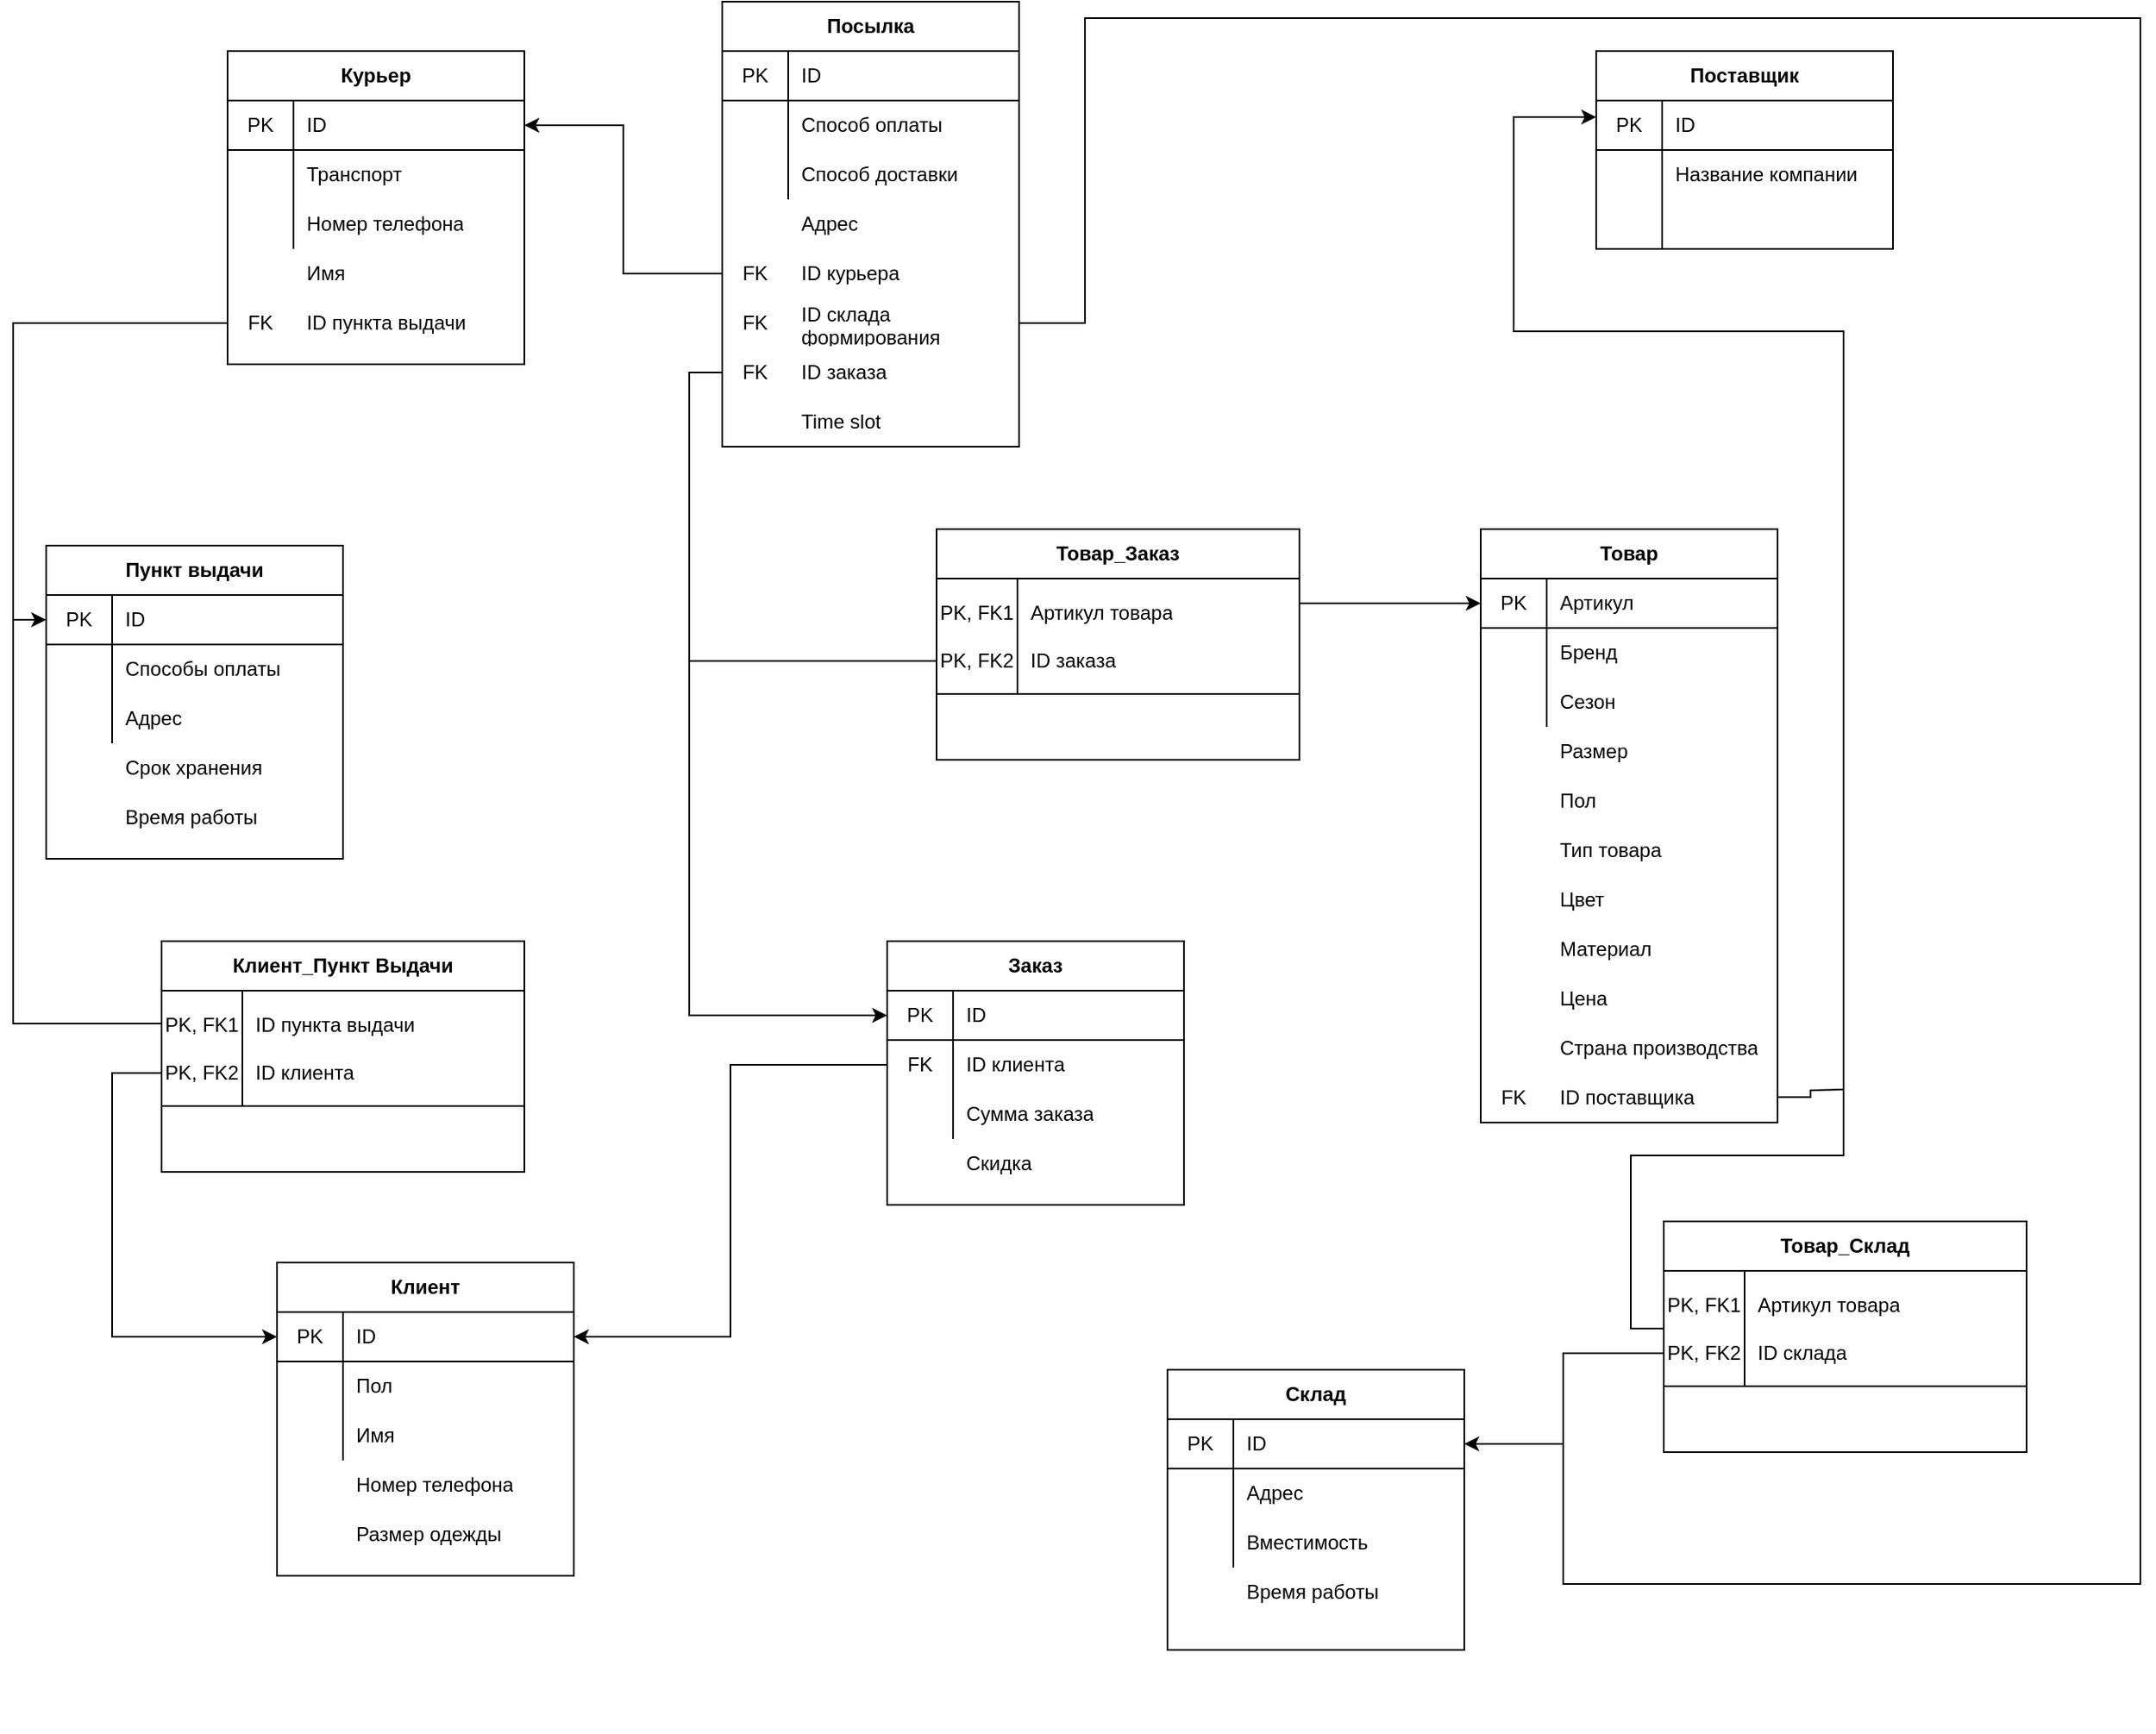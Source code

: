 <mxfile version="13.8.8" type="github">
  <diagram id="lGKr7dU0mGZIIrM9pEWA" name="Page-1">
    <mxGraphModel dx="782" dy="420" grid="1" gridSize="10" guides="1" tooltips="1" connect="1" arrows="1" fold="1" page="1" pageScale="1" pageWidth="827" pageHeight="1169" math="0" shadow="0">
      <root>
        <mxCell id="0" />
        <mxCell id="1" parent="0" />
        <mxCell id="93q_RqFj7DSMZE6-uNA1-21" value="" style="group" parent="1" vertex="1" connectable="0">
          <mxGeometry x="150" y="70" width="180" height="220" as="geometry" />
        </mxCell>
        <mxCell id="93q_RqFj7DSMZE6-uNA1-2" value="Курьер" style="shape=table;html=1;whiteSpace=wrap;startSize=30;container=1;collapsible=0;childLayout=tableLayout;fixedRows=1;rowLines=0;fontStyle=1;align=center;" parent="93q_RqFj7DSMZE6-uNA1-21" vertex="1">
          <mxGeometry width="180" height="190" as="geometry" />
        </mxCell>
        <mxCell id="93q_RqFj7DSMZE6-uNA1-3" value="" style="shape=partialRectangle;html=1;whiteSpace=wrap;collapsible=0;dropTarget=0;pointerEvents=0;fillColor=none;top=0;left=0;bottom=1;right=0;points=[[0,0.5],[1,0.5]];portConstraint=eastwest;" parent="93q_RqFj7DSMZE6-uNA1-2" vertex="1">
          <mxGeometry y="30" width="180" height="30" as="geometry" />
        </mxCell>
        <mxCell id="93q_RqFj7DSMZE6-uNA1-4" value="PK" style="shape=partialRectangle;html=1;whiteSpace=wrap;connectable=0;fillColor=none;top=0;left=0;bottom=0;right=0;overflow=hidden;" parent="93q_RqFj7DSMZE6-uNA1-3" vertex="1">
          <mxGeometry width="40" height="30" as="geometry" />
        </mxCell>
        <mxCell id="93q_RqFj7DSMZE6-uNA1-5" value="ID" style="shape=partialRectangle;html=1;whiteSpace=wrap;connectable=0;fillColor=none;top=0;left=0;bottom=0;right=0;align=left;spacingLeft=6;overflow=hidden;" parent="93q_RqFj7DSMZE6-uNA1-3" vertex="1">
          <mxGeometry x="40" width="140" height="30" as="geometry" />
        </mxCell>
        <mxCell id="93q_RqFj7DSMZE6-uNA1-6" value="" style="shape=partialRectangle;html=1;whiteSpace=wrap;collapsible=0;dropTarget=0;pointerEvents=0;fillColor=none;top=0;left=0;bottom=0;right=0;points=[[0,0.5],[1,0.5]];portConstraint=eastwest;" parent="93q_RqFj7DSMZE6-uNA1-2" vertex="1">
          <mxGeometry y="60" width="180" height="30" as="geometry" />
        </mxCell>
        <mxCell id="93q_RqFj7DSMZE6-uNA1-7" value="" style="shape=partialRectangle;html=1;whiteSpace=wrap;connectable=0;fillColor=none;top=0;left=0;bottom=0;right=0;overflow=hidden;" parent="93q_RqFj7DSMZE6-uNA1-6" vertex="1">
          <mxGeometry width="40" height="30" as="geometry" />
        </mxCell>
        <mxCell id="93q_RqFj7DSMZE6-uNA1-8" value="Транспорт" style="shape=partialRectangle;html=1;whiteSpace=wrap;connectable=0;fillColor=none;top=0;left=0;bottom=0;right=0;align=left;spacingLeft=6;overflow=hidden;" parent="93q_RqFj7DSMZE6-uNA1-6" vertex="1">
          <mxGeometry x="40" width="140" height="30" as="geometry" />
        </mxCell>
        <mxCell id="93q_RqFj7DSMZE6-uNA1-9" value="" style="shape=partialRectangle;html=1;whiteSpace=wrap;collapsible=0;dropTarget=0;pointerEvents=0;fillColor=none;top=0;left=0;bottom=0;right=0;points=[[0,0.5],[1,0.5]];portConstraint=eastwest;" parent="93q_RqFj7DSMZE6-uNA1-2" vertex="1">
          <mxGeometry y="90" width="180" height="30" as="geometry" />
        </mxCell>
        <mxCell id="93q_RqFj7DSMZE6-uNA1-10" value="" style="shape=partialRectangle;html=1;whiteSpace=wrap;connectable=0;fillColor=none;top=0;left=0;bottom=0;right=0;overflow=hidden;" parent="93q_RqFj7DSMZE6-uNA1-9" vertex="1">
          <mxGeometry width="40" height="30" as="geometry" />
        </mxCell>
        <mxCell id="93q_RqFj7DSMZE6-uNA1-11" value="Номер телефона" style="shape=partialRectangle;html=1;whiteSpace=wrap;connectable=0;fillColor=none;top=0;left=0;bottom=0;right=0;align=left;spacingLeft=6;overflow=hidden;" parent="93q_RqFj7DSMZE6-uNA1-9" vertex="1">
          <mxGeometry x="40" width="140" height="30" as="geometry" />
        </mxCell>
        <mxCell id="93q_RqFj7DSMZE6-uNA1-12" value="" style="shape=partialRectangle;html=1;whiteSpace=wrap;collapsible=0;dropTarget=0;pointerEvents=0;fillColor=none;top=0;left=0;bottom=0;right=0;points=[[0,0.5],[1,0.5]];portConstraint=eastwest;" parent="93q_RqFj7DSMZE6-uNA1-21" vertex="1">
          <mxGeometry y="120" width="180" height="30" as="geometry" />
        </mxCell>
        <mxCell id="93q_RqFj7DSMZE6-uNA1-13" value="" style="shape=partialRectangle;html=1;whiteSpace=wrap;connectable=0;fillColor=none;top=0;left=0;bottom=0;right=0;overflow=hidden;" parent="93q_RqFj7DSMZE6-uNA1-12" vertex="1">
          <mxGeometry x="-10" width="50" height="30" as="geometry" />
        </mxCell>
        <mxCell id="93q_RqFj7DSMZE6-uNA1-14" value="Имя" style="shape=partialRectangle;html=1;whiteSpace=wrap;connectable=0;fillColor=none;top=0;left=0;bottom=0;right=0;align=left;spacingLeft=6;overflow=hidden;" parent="93q_RqFj7DSMZE6-uNA1-12" vertex="1">
          <mxGeometry x="40" width="140" height="30" as="geometry" />
        </mxCell>
        <mxCell id="93q_RqFj7DSMZE6-uNA1-18" value="" style="shape=partialRectangle;html=1;whiteSpace=wrap;collapsible=0;dropTarget=0;pointerEvents=0;fillColor=none;top=0;left=0;bottom=0;right=0;points=[[0,0.5],[1,0.5]];portConstraint=eastwest;" parent="93q_RqFj7DSMZE6-uNA1-21" vertex="1">
          <mxGeometry y="150" width="180" height="30" as="geometry" />
        </mxCell>
        <mxCell id="93q_RqFj7DSMZE6-uNA1-19" value="FK" style="shape=partialRectangle;html=1;whiteSpace=wrap;connectable=0;fillColor=none;top=0;left=0;bottom=0;right=0;overflow=hidden;" parent="93q_RqFj7DSMZE6-uNA1-18" vertex="1">
          <mxGeometry width="40" height="30" as="geometry" />
        </mxCell>
        <mxCell id="93q_RqFj7DSMZE6-uNA1-20" value="ID пункта выдачи" style="shape=partialRectangle;html=1;whiteSpace=wrap;connectable=0;fillColor=none;top=0;left=0;bottom=0;right=0;align=left;spacingLeft=6;overflow=hidden;" parent="93q_RqFj7DSMZE6-uNA1-18" vertex="1">
          <mxGeometry x="40" width="140" height="30" as="geometry" />
        </mxCell>
        <mxCell id="93q_RqFj7DSMZE6-uNA1-44" value="" style="group" parent="1" vertex="1" connectable="0">
          <mxGeometry x="450" y="40" width="180" height="270" as="geometry" />
        </mxCell>
        <mxCell id="93q_RqFj7DSMZE6-uNA1-22" value="Посылка" style="shape=table;html=1;whiteSpace=wrap;startSize=30;container=1;collapsible=0;childLayout=tableLayout;fixedRows=1;rowLines=0;fontStyle=1;align=center;" parent="93q_RqFj7DSMZE6-uNA1-44" vertex="1">
          <mxGeometry width="180" height="270" as="geometry" />
        </mxCell>
        <mxCell id="93q_RqFj7DSMZE6-uNA1-23" value="" style="shape=partialRectangle;html=1;whiteSpace=wrap;collapsible=0;dropTarget=0;pointerEvents=0;fillColor=none;top=0;left=0;bottom=1;right=0;points=[[0,0.5],[1,0.5]];portConstraint=eastwest;" parent="93q_RqFj7DSMZE6-uNA1-22" vertex="1">
          <mxGeometry y="30" width="180" height="30" as="geometry" />
        </mxCell>
        <mxCell id="93q_RqFj7DSMZE6-uNA1-24" value="PK" style="shape=partialRectangle;html=1;whiteSpace=wrap;connectable=0;fillColor=none;top=0;left=0;bottom=0;right=0;overflow=hidden;" parent="93q_RqFj7DSMZE6-uNA1-23" vertex="1">
          <mxGeometry width="40" height="30" as="geometry" />
        </mxCell>
        <mxCell id="93q_RqFj7DSMZE6-uNA1-25" value="ID" style="shape=partialRectangle;html=1;whiteSpace=wrap;connectable=0;fillColor=none;top=0;left=0;bottom=0;right=0;align=left;spacingLeft=6;overflow=hidden;" parent="93q_RqFj7DSMZE6-uNA1-23" vertex="1">
          <mxGeometry x="40" width="140" height="30" as="geometry" />
        </mxCell>
        <mxCell id="93q_RqFj7DSMZE6-uNA1-26" value="" style="shape=partialRectangle;html=1;whiteSpace=wrap;collapsible=0;dropTarget=0;pointerEvents=0;fillColor=none;top=0;left=0;bottom=0;right=0;points=[[0,0.5],[1,0.5]];portConstraint=eastwest;" parent="93q_RqFj7DSMZE6-uNA1-22" vertex="1">
          <mxGeometry y="60" width="180" height="30" as="geometry" />
        </mxCell>
        <mxCell id="93q_RqFj7DSMZE6-uNA1-27" value="" style="shape=partialRectangle;html=1;whiteSpace=wrap;connectable=0;fillColor=none;top=0;left=0;bottom=0;right=0;overflow=hidden;" parent="93q_RqFj7DSMZE6-uNA1-26" vertex="1">
          <mxGeometry width="40" height="30" as="geometry" />
        </mxCell>
        <mxCell id="93q_RqFj7DSMZE6-uNA1-28" value="Способ оплаты" style="shape=partialRectangle;html=1;whiteSpace=wrap;connectable=0;fillColor=none;top=0;left=0;bottom=0;right=0;align=left;spacingLeft=6;overflow=hidden;" parent="93q_RqFj7DSMZE6-uNA1-26" vertex="1">
          <mxGeometry x="40" width="140" height="30" as="geometry" />
        </mxCell>
        <mxCell id="93q_RqFj7DSMZE6-uNA1-29" value="" style="shape=partialRectangle;html=1;whiteSpace=wrap;collapsible=0;dropTarget=0;pointerEvents=0;fillColor=none;top=0;left=0;bottom=0;right=0;points=[[0,0.5],[1,0.5]];portConstraint=eastwest;" parent="93q_RqFj7DSMZE6-uNA1-22" vertex="1">
          <mxGeometry y="90" width="180" height="30" as="geometry" />
        </mxCell>
        <mxCell id="93q_RqFj7DSMZE6-uNA1-30" value="" style="shape=partialRectangle;html=1;whiteSpace=wrap;connectable=0;fillColor=none;top=0;left=0;bottom=0;right=0;overflow=hidden;" parent="93q_RqFj7DSMZE6-uNA1-29" vertex="1">
          <mxGeometry width="40" height="30" as="geometry" />
        </mxCell>
        <mxCell id="93q_RqFj7DSMZE6-uNA1-31" value="Способ доставки" style="shape=partialRectangle;html=1;whiteSpace=wrap;connectable=0;fillColor=none;top=0;left=0;bottom=0;right=0;align=left;spacingLeft=6;overflow=hidden;" parent="93q_RqFj7DSMZE6-uNA1-29" vertex="1">
          <mxGeometry x="40" width="140" height="30" as="geometry" />
        </mxCell>
        <mxCell id="93q_RqFj7DSMZE6-uNA1-32" value="" style="shape=partialRectangle;html=1;whiteSpace=wrap;collapsible=0;dropTarget=0;pointerEvents=0;fillColor=none;top=0;left=0;bottom=0;right=0;points=[[0,0.5],[1,0.5]];portConstraint=eastwest;" parent="93q_RqFj7DSMZE6-uNA1-44" vertex="1">
          <mxGeometry y="180" width="180" height="30" as="geometry" />
        </mxCell>
        <mxCell id="93q_RqFj7DSMZE6-uNA1-33" value="FK" style="shape=partialRectangle;html=1;whiteSpace=wrap;connectable=0;fillColor=none;top=0;left=0;bottom=0;right=0;overflow=hidden;" parent="93q_RqFj7DSMZE6-uNA1-32" vertex="1">
          <mxGeometry width="40" height="30" as="geometry" />
        </mxCell>
        <mxCell id="93q_RqFj7DSMZE6-uNA1-34" value="ID склада формирования" style="shape=partialRectangle;html=1;whiteSpace=wrap;connectable=0;fillColor=none;top=0;left=0;bottom=0;right=0;align=left;spacingLeft=6;overflow=hidden;" parent="93q_RqFj7DSMZE6-uNA1-32" vertex="1">
          <mxGeometry x="40" width="140" height="30" as="geometry" />
        </mxCell>
        <mxCell id="93q_RqFj7DSMZE6-uNA1-35" value="" style="shape=partialRectangle;html=1;whiteSpace=wrap;collapsible=0;dropTarget=0;pointerEvents=0;fillColor=none;top=0;left=0;bottom=0;right=0;points=[[0,0.5],[1,0.5]];portConstraint=eastwest;" parent="93q_RqFj7DSMZE6-uNA1-44" vertex="1">
          <mxGeometry y="150" width="180" height="30" as="geometry" />
        </mxCell>
        <mxCell id="93q_RqFj7DSMZE6-uNA1-36" value="FK" style="shape=partialRectangle;html=1;whiteSpace=wrap;connectable=0;fillColor=none;top=0;left=0;bottom=0;right=0;overflow=hidden;" parent="93q_RqFj7DSMZE6-uNA1-35" vertex="1">
          <mxGeometry width="40" height="30" as="geometry" />
        </mxCell>
        <mxCell id="93q_RqFj7DSMZE6-uNA1-37" value="ID курьера" style="shape=partialRectangle;html=1;whiteSpace=wrap;connectable=0;fillColor=none;top=0;left=0;bottom=0;right=0;align=left;spacingLeft=6;overflow=hidden;" parent="93q_RqFj7DSMZE6-uNA1-35" vertex="1">
          <mxGeometry x="40" width="140" height="30" as="geometry" />
        </mxCell>
        <mxCell id="93q_RqFj7DSMZE6-uNA1-38" value="" style="shape=partialRectangle;html=1;whiteSpace=wrap;collapsible=0;dropTarget=0;pointerEvents=0;fillColor=none;top=0;left=0;bottom=0;right=0;points=[[0,0.5],[1,0.5]];portConstraint=eastwest;" parent="93q_RqFj7DSMZE6-uNA1-44" vertex="1">
          <mxGeometry y="120" width="180" height="30" as="geometry" />
        </mxCell>
        <mxCell id="93q_RqFj7DSMZE6-uNA1-39" value="" style="shape=partialRectangle;html=1;whiteSpace=wrap;connectable=0;fillColor=none;top=0;left=0;bottom=0;right=0;overflow=hidden;" parent="93q_RqFj7DSMZE6-uNA1-38" vertex="1">
          <mxGeometry width="40" height="30" as="geometry" />
        </mxCell>
        <mxCell id="93q_RqFj7DSMZE6-uNA1-40" value="Адрес" style="shape=partialRectangle;html=1;whiteSpace=wrap;connectable=0;fillColor=none;top=0;left=0;bottom=0;right=0;align=left;spacingLeft=6;overflow=hidden;" parent="93q_RqFj7DSMZE6-uNA1-38" vertex="1">
          <mxGeometry x="40" width="140" height="30" as="geometry" />
        </mxCell>
        <mxCell id="93q_RqFj7DSMZE6-uNA1-41" value="" style="shape=partialRectangle;html=1;whiteSpace=wrap;collapsible=0;dropTarget=0;pointerEvents=0;fillColor=none;top=0;left=0;bottom=0;right=0;points=[[0,0.5],[1,0.5]];portConstraint=eastwest;" parent="93q_RqFj7DSMZE6-uNA1-44" vertex="1">
          <mxGeometry y="210" width="180" height="30" as="geometry" />
        </mxCell>
        <mxCell id="93q_RqFj7DSMZE6-uNA1-42" value="FK" style="shape=partialRectangle;html=1;whiteSpace=wrap;connectable=0;fillColor=none;top=0;left=0;bottom=0;right=0;overflow=hidden;" parent="93q_RqFj7DSMZE6-uNA1-41" vertex="1">
          <mxGeometry width="40" height="30" as="geometry" />
        </mxCell>
        <mxCell id="93q_RqFj7DSMZE6-uNA1-43" value="ID заказа" style="shape=partialRectangle;html=1;whiteSpace=wrap;connectable=0;fillColor=none;top=0;left=0;bottom=0;right=0;align=left;spacingLeft=6;overflow=hidden;" parent="93q_RqFj7DSMZE6-uNA1-41" vertex="1">
          <mxGeometry x="40" width="140" height="30" as="geometry" />
        </mxCell>
        <mxCell id="93q_RqFj7DSMZE6-uNA1-283" value="" style="shape=partialRectangle;html=1;whiteSpace=wrap;collapsible=0;dropTarget=0;pointerEvents=0;fillColor=none;top=0;left=0;bottom=0;right=0;points=[[0,0.5],[1,0.5]];portConstraint=eastwest;" parent="93q_RqFj7DSMZE6-uNA1-44" vertex="1">
          <mxGeometry y="240" width="180" height="30" as="geometry" />
        </mxCell>
        <mxCell id="93q_RqFj7DSMZE6-uNA1-285" value="Time slot" style="shape=partialRectangle;html=1;whiteSpace=wrap;connectable=0;fillColor=none;top=0;left=0;bottom=0;right=0;align=left;spacingLeft=6;overflow=hidden;" parent="93q_RqFj7DSMZE6-uNA1-283" vertex="1">
          <mxGeometry x="40" width="140" height="30" as="geometry" />
        </mxCell>
        <mxCell id="93q_RqFj7DSMZE6-uNA1-113" value="" style="group" parent="1" vertex="1" connectable="0">
          <mxGeometry x="910" y="360" width="180" height="360" as="geometry" />
        </mxCell>
        <mxCell id="93q_RqFj7DSMZE6-uNA1-45" value="" style="group" parent="93q_RqFj7DSMZE6-uNA1-113" vertex="1" connectable="0">
          <mxGeometry width="180" height="360" as="geometry" />
        </mxCell>
        <mxCell id="93q_RqFj7DSMZE6-uNA1-46" value="Товар" style="shape=table;html=1;whiteSpace=wrap;startSize=30;container=1;collapsible=0;childLayout=tableLayout;fixedRows=1;rowLines=0;fontStyle=1;align=center;" parent="93q_RqFj7DSMZE6-uNA1-45" vertex="1">
          <mxGeometry width="180" height="360" as="geometry" />
        </mxCell>
        <mxCell id="93q_RqFj7DSMZE6-uNA1-47" value="" style="shape=partialRectangle;html=1;whiteSpace=wrap;collapsible=0;dropTarget=0;pointerEvents=0;fillColor=none;top=0;left=0;bottom=1;right=0;points=[[0,0.5],[1,0.5]];portConstraint=eastwest;" parent="93q_RqFj7DSMZE6-uNA1-46" vertex="1">
          <mxGeometry y="30" width="180" height="30" as="geometry" />
        </mxCell>
        <mxCell id="93q_RqFj7DSMZE6-uNA1-48" value="PK" style="shape=partialRectangle;html=1;whiteSpace=wrap;connectable=0;fillColor=none;top=0;left=0;bottom=0;right=0;overflow=hidden;" parent="93q_RqFj7DSMZE6-uNA1-47" vertex="1">
          <mxGeometry width="40" height="30" as="geometry" />
        </mxCell>
        <mxCell id="93q_RqFj7DSMZE6-uNA1-49" value="Артикул" style="shape=partialRectangle;html=1;whiteSpace=wrap;connectable=0;fillColor=none;top=0;left=0;bottom=0;right=0;align=left;spacingLeft=6;overflow=hidden;" parent="93q_RqFj7DSMZE6-uNA1-47" vertex="1">
          <mxGeometry x="40" width="140" height="30" as="geometry" />
        </mxCell>
        <mxCell id="93q_RqFj7DSMZE6-uNA1-50" value="" style="shape=partialRectangle;html=1;whiteSpace=wrap;collapsible=0;dropTarget=0;pointerEvents=0;fillColor=none;top=0;left=0;bottom=0;right=0;points=[[0,0.5],[1,0.5]];portConstraint=eastwest;" parent="93q_RqFj7DSMZE6-uNA1-46" vertex="1">
          <mxGeometry y="60" width="180" height="30" as="geometry" />
        </mxCell>
        <mxCell id="93q_RqFj7DSMZE6-uNA1-51" value="" style="shape=partialRectangle;html=1;whiteSpace=wrap;connectable=0;fillColor=none;top=0;left=0;bottom=0;right=0;overflow=hidden;" parent="93q_RqFj7DSMZE6-uNA1-50" vertex="1">
          <mxGeometry width="40" height="30" as="geometry" />
        </mxCell>
        <mxCell id="93q_RqFj7DSMZE6-uNA1-52" value="Бренд" style="shape=partialRectangle;html=1;whiteSpace=wrap;connectable=0;fillColor=none;top=0;left=0;bottom=0;right=0;align=left;spacingLeft=6;overflow=hidden;" parent="93q_RqFj7DSMZE6-uNA1-50" vertex="1">
          <mxGeometry x="40" width="140" height="30" as="geometry" />
        </mxCell>
        <mxCell id="93q_RqFj7DSMZE6-uNA1-53" value="" style="shape=partialRectangle;html=1;whiteSpace=wrap;collapsible=0;dropTarget=0;pointerEvents=0;fillColor=none;top=0;left=0;bottom=0;right=0;points=[[0,0.5],[1,0.5]];portConstraint=eastwest;" parent="93q_RqFj7DSMZE6-uNA1-46" vertex="1">
          <mxGeometry y="90" width="180" height="30" as="geometry" />
        </mxCell>
        <mxCell id="93q_RqFj7DSMZE6-uNA1-54" value="" style="shape=partialRectangle;html=1;whiteSpace=wrap;connectable=0;fillColor=none;top=0;left=0;bottom=0;right=0;overflow=hidden;" parent="93q_RqFj7DSMZE6-uNA1-53" vertex="1">
          <mxGeometry width="40" height="30" as="geometry" />
        </mxCell>
        <mxCell id="93q_RqFj7DSMZE6-uNA1-55" value="Сезон" style="shape=partialRectangle;html=1;whiteSpace=wrap;connectable=0;fillColor=none;top=0;left=0;bottom=0;right=0;align=left;spacingLeft=6;overflow=hidden;" parent="93q_RqFj7DSMZE6-uNA1-53" vertex="1">
          <mxGeometry x="40" width="140" height="30" as="geometry" />
        </mxCell>
        <mxCell id="93q_RqFj7DSMZE6-uNA1-56" value="" style="shape=partialRectangle;html=1;whiteSpace=wrap;collapsible=0;dropTarget=0;pointerEvents=0;fillColor=none;top=0;left=0;bottom=0;right=0;points=[[0,0.5],[1,0.5]];portConstraint=eastwest;" parent="93q_RqFj7DSMZE6-uNA1-45" vertex="1">
          <mxGeometry y="180" width="180" height="30.0" as="geometry" />
        </mxCell>
        <mxCell id="93q_RqFj7DSMZE6-uNA1-57" value="" style="shape=partialRectangle;html=1;whiteSpace=wrap;connectable=0;fillColor=none;top=0;left=0;bottom=0;right=0;overflow=hidden;" parent="93q_RqFj7DSMZE6-uNA1-56" vertex="1">
          <mxGeometry width="40" height="30.0" as="geometry" />
        </mxCell>
        <mxCell id="93q_RqFj7DSMZE6-uNA1-58" value="Тип товара" style="shape=partialRectangle;html=1;whiteSpace=wrap;connectable=0;fillColor=none;top=0;left=0;bottom=0;right=0;align=left;spacingLeft=6;overflow=hidden;" parent="93q_RqFj7DSMZE6-uNA1-56" vertex="1">
          <mxGeometry x="40" width="140" height="30.0" as="geometry" />
        </mxCell>
        <mxCell id="93q_RqFj7DSMZE6-uNA1-59" value="" style="shape=partialRectangle;html=1;whiteSpace=wrap;collapsible=0;dropTarget=0;pointerEvents=0;fillColor=none;top=0;left=0;bottom=0;right=0;points=[[0,0.5],[1,0.5]];portConstraint=eastwest;" parent="93q_RqFj7DSMZE6-uNA1-45" vertex="1">
          <mxGeometry y="150" width="180" height="30.0" as="geometry" />
        </mxCell>
        <mxCell id="93q_RqFj7DSMZE6-uNA1-60" value="" style="shape=partialRectangle;html=1;whiteSpace=wrap;connectable=0;fillColor=none;top=0;left=0;bottom=0;right=0;overflow=hidden;" parent="93q_RqFj7DSMZE6-uNA1-59" vertex="1">
          <mxGeometry width="40" height="30.0" as="geometry" />
        </mxCell>
        <mxCell id="93q_RqFj7DSMZE6-uNA1-61" value="Пол" style="shape=partialRectangle;html=1;whiteSpace=wrap;connectable=0;fillColor=none;top=0;left=0;bottom=0;right=0;align=left;spacingLeft=6;overflow=hidden;" parent="93q_RqFj7DSMZE6-uNA1-59" vertex="1">
          <mxGeometry x="40" width="140" height="30.0" as="geometry" />
        </mxCell>
        <mxCell id="93q_RqFj7DSMZE6-uNA1-62" value="" style="shape=partialRectangle;html=1;whiteSpace=wrap;collapsible=0;dropTarget=0;pointerEvents=0;fillColor=none;top=0;left=0;bottom=0;right=0;points=[[0,0.5],[1,0.5]];portConstraint=eastwest;" parent="93q_RqFj7DSMZE6-uNA1-45" vertex="1">
          <mxGeometry y="120.0" width="180" height="30.0" as="geometry" />
        </mxCell>
        <mxCell id="93q_RqFj7DSMZE6-uNA1-63" value="" style="shape=partialRectangle;html=1;whiteSpace=wrap;connectable=0;fillColor=none;top=0;left=0;bottom=0;right=0;overflow=hidden;" parent="93q_RqFj7DSMZE6-uNA1-62" vertex="1">
          <mxGeometry width="40" height="30.0" as="geometry" />
        </mxCell>
        <mxCell id="93q_RqFj7DSMZE6-uNA1-64" value="Размер" style="shape=partialRectangle;html=1;whiteSpace=wrap;connectable=0;fillColor=none;top=0;left=0;bottom=0;right=0;align=left;spacingLeft=6;overflow=hidden;" parent="93q_RqFj7DSMZE6-uNA1-62" vertex="1">
          <mxGeometry x="40" width="140" height="30.0" as="geometry" />
        </mxCell>
        <mxCell id="93q_RqFj7DSMZE6-uNA1-65" value="" style="shape=partialRectangle;html=1;whiteSpace=wrap;collapsible=0;dropTarget=0;pointerEvents=0;fillColor=none;top=0;left=0;bottom=0;right=0;points=[[0,0.5],[1,0.5]];portConstraint=eastwest;" parent="93q_RqFj7DSMZE6-uNA1-45" vertex="1">
          <mxGeometry y="210.0" width="180" height="30.0" as="geometry" />
        </mxCell>
        <mxCell id="93q_RqFj7DSMZE6-uNA1-66" value="" style="shape=partialRectangle;html=1;whiteSpace=wrap;connectable=0;fillColor=none;top=0;left=0;bottom=0;right=0;overflow=hidden;" parent="93q_RqFj7DSMZE6-uNA1-65" vertex="1">
          <mxGeometry width="40" height="30.0" as="geometry" />
        </mxCell>
        <mxCell id="93q_RqFj7DSMZE6-uNA1-67" value="Цвет" style="shape=partialRectangle;html=1;whiteSpace=wrap;connectable=0;fillColor=none;top=0;left=0;bottom=0;right=0;align=left;spacingLeft=6;overflow=hidden;" parent="93q_RqFj7DSMZE6-uNA1-65" vertex="1">
          <mxGeometry x="40" width="140" height="30.0" as="geometry" />
        </mxCell>
        <mxCell id="93q_RqFj7DSMZE6-uNA1-104" value="" style="shape=partialRectangle;html=1;whiteSpace=wrap;collapsible=0;dropTarget=0;pointerEvents=0;fillColor=none;top=0;left=0;bottom=0;right=0;points=[[0,0.5],[1,0.5]];portConstraint=eastwest;" parent="93q_RqFj7DSMZE6-uNA1-45" vertex="1">
          <mxGeometry y="240.0" width="180" height="30.0" as="geometry" />
        </mxCell>
        <mxCell id="93q_RqFj7DSMZE6-uNA1-105" value="" style="shape=partialRectangle;html=1;whiteSpace=wrap;connectable=0;fillColor=none;top=0;left=0;bottom=0;right=0;overflow=hidden;" parent="93q_RqFj7DSMZE6-uNA1-104" vertex="1">
          <mxGeometry width="40" height="30.0" as="geometry" />
        </mxCell>
        <mxCell id="93q_RqFj7DSMZE6-uNA1-106" value="Материал" style="shape=partialRectangle;html=1;whiteSpace=wrap;connectable=0;fillColor=none;top=0;left=0;bottom=0;right=0;align=left;spacingLeft=6;overflow=hidden;" parent="93q_RqFj7DSMZE6-uNA1-104" vertex="1">
          <mxGeometry x="40" width="140" height="30.0" as="geometry" />
        </mxCell>
        <mxCell id="93q_RqFj7DSMZE6-uNA1-107" value="" style="shape=partialRectangle;html=1;whiteSpace=wrap;collapsible=0;dropTarget=0;pointerEvents=0;fillColor=none;top=0;left=0;bottom=0;right=0;points=[[0,0.5],[1,0.5]];portConstraint=eastwest;" parent="93q_RqFj7DSMZE6-uNA1-45" vertex="1">
          <mxGeometry y="270.0" width="180" height="30.0" as="geometry" />
        </mxCell>
        <mxCell id="93q_RqFj7DSMZE6-uNA1-108" value="" style="shape=partialRectangle;html=1;whiteSpace=wrap;connectable=0;fillColor=none;top=0;left=0;bottom=0;right=0;overflow=hidden;" parent="93q_RqFj7DSMZE6-uNA1-107" vertex="1">
          <mxGeometry width="40" height="30.0" as="geometry" />
        </mxCell>
        <mxCell id="93q_RqFj7DSMZE6-uNA1-109" value="Цена" style="shape=partialRectangle;html=1;whiteSpace=wrap;connectable=0;fillColor=none;top=0;left=0;bottom=0;right=0;align=left;spacingLeft=6;overflow=hidden;" parent="93q_RqFj7DSMZE6-uNA1-107" vertex="1">
          <mxGeometry x="40" width="140" height="30.0" as="geometry" />
        </mxCell>
        <mxCell id="93q_RqFj7DSMZE6-uNA1-110" value="" style="shape=partialRectangle;html=1;whiteSpace=wrap;collapsible=0;dropTarget=0;pointerEvents=0;fillColor=none;top=0;left=0;bottom=0;right=0;points=[[0,0.5],[1,0.5]];portConstraint=eastwest;" parent="93q_RqFj7DSMZE6-uNA1-45" vertex="1">
          <mxGeometry y="300" width="180" height="30.0" as="geometry" />
        </mxCell>
        <mxCell id="93q_RqFj7DSMZE6-uNA1-111" value="" style="shape=partialRectangle;html=1;whiteSpace=wrap;connectable=0;fillColor=none;top=0;left=0;bottom=0;right=0;overflow=hidden;" parent="93q_RqFj7DSMZE6-uNA1-110" vertex="1">
          <mxGeometry width="40" height="30.0" as="geometry" />
        </mxCell>
        <mxCell id="93q_RqFj7DSMZE6-uNA1-112" value="Страна производства" style="shape=partialRectangle;html=1;whiteSpace=wrap;connectable=0;fillColor=none;top=0;left=0;bottom=0;right=0;align=left;spacingLeft=6;overflow=hidden;" parent="93q_RqFj7DSMZE6-uNA1-110" vertex="1">
          <mxGeometry x="40" width="140" height="30.0" as="geometry" />
        </mxCell>
        <mxCell id="93q_RqFj7DSMZE6-uNA1-278" value="" style="shape=partialRectangle;html=1;whiteSpace=wrap;collapsible=0;dropTarget=0;pointerEvents=0;fillColor=none;top=0;left=0;bottom=0;right=0;points=[[0,0.5],[1,0.5]];portConstraint=eastwest;" parent="93q_RqFj7DSMZE6-uNA1-45" vertex="1">
          <mxGeometry y="329.999" width="180" height="29.143" as="geometry" />
        </mxCell>
        <mxCell id="93q_RqFj7DSMZE6-uNA1-279" value="" style="shape=partialRectangle;html=1;whiteSpace=wrap;connectable=0;fillColor=none;top=0;left=0;bottom=0;right=0;overflow=hidden;" parent="93q_RqFj7DSMZE6-uNA1-278" vertex="1">
          <mxGeometry width="40" height="29.143" as="geometry" />
        </mxCell>
        <mxCell id="93q_RqFj7DSMZE6-uNA1-280" value="ID поставщика" style="shape=partialRectangle;html=1;whiteSpace=wrap;connectable=0;fillColor=none;top=0;left=0;bottom=0;right=0;align=left;spacingLeft=6;overflow=hidden;" parent="93q_RqFj7DSMZE6-uNA1-278" vertex="1">
          <mxGeometry x="40" width="140" height="29.143" as="geometry" />
        </mxCell>
        <mxCell id="93q_RqFj7DSMZE6-uNA1-281" value="FK" style="shape=partialRectangle;html=1;whiteSpace=wrap;connectable=0;fillColor=none;top=0;left=0;bottom=0;right=0;overflow=hidden;" parent="93q_RqFj7DSMZE6-uNA1-45" vertex="1">
          <mxGeometry y="330" width="40" height="30" as="geometry" />
        </mxCell>
        <mxCell id="93q_RqFj7DSMZE6-uNA1-119" value="" style="group" parent="1" vertex="1" connectable="0">
          <mxGeometry x="980" y="70" width="180" height="220" as="geometry" />
        </mxCell>
        <mxCell id="93q_RqFj7DSMZE6-uNA1-120" value="Поставщик" style="shape=table;html=1;whiteSpace=wrap;startSize=30;container=1;collapsible=0;childLayout=tableLayout;fixedRows=1;rowLines=0;fontStyle=1;align=center;" parent="93q_RqFj7DSMZE6-uNA1-119" vertex="1">
          <mxGeometry width="180" height="120" as="geometry" />
        </mxCell>
        <mxCell id="93q_RqFj7DSMZE6-uNA1-121" value="" style="shape=partialRectangle;html=1;whiteSpace=wrap;collapsible=0;dropTarget=0;pointerEvents=0;fillColor=none;top=0;left=0;bottom=1;right=0;points=[[0,0.5],[1,0.5]];portConstraint=eastwest;" parent="93q_RqFj7DSMZE6-uNA1-120" vertex="1">
          <mxGeometry y="30" width="180" height="30" as="geometry" />
        </mxCell>
        <mxCell id="93q_RqFj7DSMZE6-uNA1-122" value="PK" style="shape=partialRectangle;html=1;whiteSpace=wrap;connectable=0;fillColor=none;top=0;left=0;bottom=0;right=0;overflow=hidden;" parent="93q_RqFj7DSMZE6-uNA1-121" vertex="1">
          <mxGeometry width="40" height="30" as="geometry" />
        </mxCell>
        <mxCell id="93q_RqFj7DSMZE6-uNA1-123" value="ID" style="shape=partialRectangle;html=1;whiteSpace=wrap;connectable=0;fillColor=none;top=0;left=0;bottom=0;right=0;align=left;spacingLeft=6;overflow=hidden;" parent="93q_RqFj7DSMZE6-uNA1-121" vertex="1">
          <mxGeometry x="40" width="140" height="30" as="geometry" />
        </mxCell>
        <mxCell id="93q_RqFj7DSMZE6-uNA1-124" value="" style="shape=partialRectangle;html=1;whiteSpace=wrap;collapsible=0;dropTarget=0;pointerEvents=0;fillColor=none;top=0;left=0;bottom=0;right=0;points=[[0,0.5],[1,0.5]];portConstraint=eastwest;" parent="93q_RqFj7DSMZE6-uNA1-120" vertex="1">
          <mxGeometry y="60" width="180" height="30" as="geometry" />
        </mxCell>
        <mxCell id="93q_RqFj7DSMZE6-uNA1-125" value="" style="shape=partialRectangle;html=1;whiteSpace=wrap;connectable=0;fillColor=none;top=0;left=0;bottom=0;right=0;overflow=hidden;" parent="93q_RqFj7DSMZE6-uNA1-124" vertex="1">
          <mxGeometry width="40" height="30" as="geometry" />
        </mxCell>
        <mxCell id="93q_RqFj7DSMZE6-uNA1-126" value="Название компании" style="shape=partialRectangle;html=1;whiteSpace=wrap;connectable=0;fillColor=none;top=0;left=0;bottom=0;right=0;align=left;spacingLeft=6;overflow=hidden;" parent="93q_RqFj7DSMZE6-uNA1-124" vertex="1">
          <mxGeometry x="40" width="140" height="30" as="geometry" />
        </mxCell>
        <mxCell id="93q_RqFj7DSMZE6-uNA1-127" value="" style="shape=partialRectangle;html=1;whiteSpace=wrap;collapsible=0;dropTarget=0;pointerEvents=0;fillColor=none;top=0;left=0;bottom=0;right=0;points=[[0,0.5],[1,0.5]];portConstraint=eastwest;" parent="93q_RqFj7DSMZE6-uNA1-120" vertex="1">
          <mxGeometry y="90" width="180" height="30" as="geometry" />
        </mxCell>
        <mxCell id="93q_RqFj7DSMZE6-uNA1-128" value="" style="shape=partialRectangle;html=1;whiteSpace=wrap;connectable=0;fillColor=none;top=0;left=0;bottom=0;right=0;overflow=hidden;" parent="93q_RqFj7DSMZE6-uNA1-127" vertex="1">
          <mxGeometry width="40" height="30" as="geometry" />
        </mxCell>
        <mxCell id="93q_RqFj7DSMZE6-uNA1-129" value="" style="shape=partialRectangle;html=1;whiteSpace=wrap;connectable=0;fillColor=none;top=0;left=0;bottom=0;right=0;align=left;spacingLeft=6;overflow=hidden;" parent="93q_RqFj7DSMZE6-uNA1-127" vertex="1">
          <mxGeometry x="40" width="140" height="30" as="geometry" />
        </mxCell>
        <mxCell id="93q_RqFj7DSMZE6-uNA1-181" value="" style="group" parent="1" vertex="1" connectable="0">
          <mxGeometry x="550" y="610" width="180" height="220" as="geometry" />
        </mxCell>
        <mxCell id="93q_RqFj7DSMZE6-uNA1-161" value="" style="group" parent="93q_RqFj7DSMZE6-uNA1-181" vertex="1" connectable="0">
          <mxGeometry width="180" height="220" as="geometry" />
        </mxCell>
        <mxCell id="93q_RqFj7DSMZE6-uNA1-162" value="Заказ" style="shape=table;html=1;whiteSpace=wrap;startSize=30;container=1;collapsible=0;childLayout=tableLayout;fixedRows=1;rowLines=0;fontStyle=1;align=center;" parent="93q_RqFj7DSMZE6-uNA1-161" vertex="1">
          <mxGeometry width="180" height="160" as="geometry" />
        </mxCell>
        <mxCell id="93q_RqFj7DSMZE6-uNA1-163" value="" style="shape=partialRectangle;html=1;whiteSpace=wrap;collapsible=0;dropTarget=0;pointerEvents=0;fillColor=none;top=0;left=0;bottom=1;right=0;points=[[0,0.5],[1,0.5]];portConstraint=eastwest;" parent="93q_RqFj7DSMZE6-uNA1-162" vertex="1">
          <mxGeometry y="30" width="180" height="30" as="geometry" />
        </mxCell>
        <mxCell id="93q_RqFj7DSMZE6-uNA1-164" value="PK" style="shape=partialRectangle;html=1;whiteSpace=wrap;connectable=0;fillColor=none;top=0;left=0;bottom=0;right=0;overflow=hidden;" parent="93q_RqFj7DSMZE6-uNA1-163" vertex="1">
          <mxGeometry width="40" height="30" as="geometry" />
        </mxCell>
        <mxCell id="93q_RqFj7DSMZE6-uNA1-165" value="ID" style="shape=partialRectangle;html=1;whiteSpace=wrap;connectable=0;fillColor=none;top=0;left=0;bottom=0;right=0;align=left;spacingLeft=6;overflow=hidden;" parent="93q_RqFj7DSMZE6-uNA1-163" vertex="1">
          <mxGeometry x="40" width="140" height="30" as="geometry" />
        </mxCell>
        <mxCell id="93q_RqFj7DSMZE6-uNA1-166" value="" style="shape=partialRectangle;html=1;whiteSpace=wrap;collapsible=0;dropTarget=0;pointerEvents=0;fillColor=none;top=0;left=0;bottom=0;right=0;points=[[0,0.5],[1,0.5]];portConstraint=eastwest;" parent="93q_RqFj7DSMZE6-uNA1-162" vertex="1">
          <mxGeometry y="60" width="180" height="30" as="geometry" />
        </mxCell>
        <mxCell id="93q_RqFj7DSMZE6-uNA1-167" value="FK" style="shape=partialRectangle;html=1;whiteSpace=wrap;connectable=0;fillColor=none;top=0;left=0;bottom=0;right=0;overflow=hidden;" parent="93q_RqFj7DSMZE6-uNA1-166" vertex="1">
          <mxGeometry width="40" height="30" as="geometry" />
        </mxCell>
        <mxCell id="93q_RqFj7DSMZE6-uNA1-168" value="ID клиента" style="shape=partialRectangle;html=1;whiteSpace=wrap;connectable=0;fillColor=none;top=0;left=0;bottom=0;right=0;align=left;spacingLeft=6;overflow=hidden;" parent="93q_RqFj7DSMZE6-uNA1-166" vertex="1">
          <mxGeometry x="40" width="140" height="30" as="geometry" />
        </mxCell>
        <mxCell id="93q_RqFj7DSMZE6-uNA1-169" value="" style="shape=partialRectangle;html=1;whiteSpace=wrap;collapsible=0;dropTarget=0;pointerEvents=0;fillColor=none;top=0;left=0;bottom=0;right=0;points=[[0,0.5],[1,0.5]];portConstraint=eastwest;" parent="93q_RqFj7DSMZE6-uNA1-162" vertex="1">
          <mxGeometry y="90" width="180" height="30" as="geometry" />
        </mxCell>
        <mxCell id="93q_RqFj7DSMZE6-uNA1-170" value="" style="shape=partialRectangle;html=1;whiteSpace=wrap;connectable=0;fillColor=none;top=0;left=0;bottom=0;right=0;overflow=hidden;" parent="93q_RqFj7DSMZE6-uNA1-169" vertex="1">
          <mxGeometry width="40" height="30" as="geometry" />
        </mxCell>
        <mxCell id="93q_RqFj7DSMZE6-uNA1-171" value="Сумма заказа" style="shape=partialRectangle;html=1;whiteSpace=wrap;connectable=0;fillColor=none;top=0;left=0;bottom=0;right=0;align=left;spacingLeft=6;overflow=hidden;" parent="93q_RqFj7DSMZE6-uNA1-169" vertex="1">
          <mxGeometry x="40" width="140" height="30" as="geometry" />
        </mxCell>
        <mxCell id="93q_RqFj7DSMZE6-uNA1-175" value="" style="shape=partialRectangle;html=1;whiteSpace=wrap;collapsible=0;dropTarget=0;pointerEvents=0;fillColor=none;top=0;left=0;bottom=0;right=0;points=[[0,0.5],[1,0.5]];portConstraint=eastwest;" parent="93q_RqFj7DSMZE6-uNA1-161" vertex="1">
          <mxGeometry y="150" width="180" height="30" as="geometry" />
        </mxCell>
        <mxCell id="93q_RqFj7DSMZE6-uNA1-176" value="" style="shape=partialRectangle;html=1;whiteSpace=wrap;connectable=0;fillColor=none;top=0;left=0;bottom=0;right=0;overflow=hidden;" parent="93q_RqFj7DSMZE6-uNA1-175" vertex="1">
          <mxGeometry width="40" height="30" as="geometry" />
        </mxCell>
        <mxCell id="93q_RqFj7DSMZE6-uNA1-177" value="Скидка" style="shape=partialRectangle;html=1;whiteSpace=wrap;connectable=0;fillColor=none;top=0;left=0;bottom=0;right=0;align=left;spacingLeft=6;overflow=hidden;" parent="93q_RqFj7DSMZE6-uNA1-161" vertex="1">
          <mxGeometry x="40" y="120" width="140" height="30" as="geometry" />
        </mxCell>
        <mxCell id="93q_RqFj7DSMZE6-uNA1-202" value="" style="group" parent="1" vertex="1" connectable="0">
          <mxGeometry x="180" y="805" width="180" height="220" as="geometry" />
        </mxCell>
        <mxCell id="93q_RqFj7DSMZE6-uNA1-182" value="" style="group" parent="93q_RqFj7DSMZE6-uNA1-202" vertex="1" connectable="0">
          <mxGeometry width="180" height="220" as="geometry" />
        </mxCell>
        <mxCell id="93q_RqFj7DSMZE6-uNA1-183" value="Клиент" style="shape=table;html=1;whiteSpace=wrap;startSize=30;container=1;collapsible=0;childLayout=tableLayout;fixedRows=1;rowLines=0;fontStyle=1;align=center;" parent="93q_RqFj7DSMZE6-uNA1-182" vertex="1">
          <mxGeometry width="180" height="190" as="geometry" />
        </mxCell>
        <mxCell id="93q_RqFj7DSMZE6-uNA1-184" value="" style="shape=partialRectangle;html=1;whiteSpace=wrap;collapsible=0;dropTarget=0;pointerEvents=0;fillColor=none;top=0;left=0;bottom=1;right=0;points=[[0,0.5],[1,0.5]];portConstraint=eastwest;" parent="93q_RqFj7DSMZE6-uNA1-183" vertex="1">
          <mxGeometry y="30" width="180" height="30" as="geometry" />
        </mxCell>
        <mxCell id="93q_RqFj7DSMZE6-uNA1-185" value="PK" style="shape=partialRectangle;html=1;whiteSpace=wrap;connectable=0;fillColor=none;top=0;left=0;bottom=0;right=0;overflow=hidden;" parent="93q_RqFj7DSMZE6-uNA1-184" vertex="1">
          <mxGeometry width="40" height="30" as="geometry" />
        </mxCell>
        <mxCell id="93q_RqFj7DSMZE6-uNA1-186" value="ID" style="shape=partialRectangle;html=1;whiteSpace=wrap;connectable=0;fillColor=none;top=0;left=0;bottom=0;right=0;align=left;spacingLeft=6;overflow=hidden;" parent="93q_RqFj7DSMZE6-uNA1-184" vertex="1">
          <mxGeometry x="40" width="140" height="30" as="geometry" />
        </mxCell>
        <mxCell id="93q_RqFj7DSMZE6-uNA1-187" value="" style="shape=partialRectangle;html=1;whiteSpace=wrap;collapsible=0;dropTarget=0;pointerEvents=0;fillColor=none;top=0;left=0;bottom=0;right=0;points=[[0,0.5],[1,0.5]];portConstraint=eastwest;" parent="93q_RqFj7DSMZE6-uNA1-183" vertex="1">
          <mxGeometry y="60" width="180" height="30" as="geometry" />
        </mxCell>
        <mxCell id="93q_RqFj7DSMZE6-uNA1-188" value="" style="shape=partialRectangle;html=1;whiteSpace=wrap;connectable=0;fillColor=none;top=0;left=0;bottom=0;right=0;overflow=hidden;" parent="93q_RqFj7DSMZE6-uNA1-187" vertex="1">
          <mxGeometry width="40" height="30" as="geometry" />
        </mxCell>
        <mxCell id="93q_RqFj7DSMZE6-uNA1-189" value="Пол" style="shape=partialRectangle;html=1;whiteSpace=wrap;connectable=0;fillColor=none;top=0;left=0;bottom=0;right=0;align=left;spacingLeft=6;overflow=hidden;" parent="93q_RqFj7DSMZE6-uNA1-187" vertex="1">
          <mxGeometry x="40" width="140" height="30" as="geometry" />
        </mxCell>
        <mxCell id="93q_RqFj7DSMZE6-uNA1-190" value="" style="shape=partialRectangle;html=1;whiteSpace=wrap;collapsible=0;dropTarget=0;pointerEvents=0;fillColor=none;top=0;left=0;bottom=0;right=0;points=[[0,0.5],[1,0.5]];portConstraint=eastwest;" parent="93q_RqFj7DSMZE6-uNA1-183" vertex="1">
          <mxGeometry y="90" width="180" height="30" as="geometry" />
        </mxCell>
        <mxCell id="93q_RqFj7DSMZE6-uNA1-191" value="" style="shape=partialRectangle;html=1;whiteSpace=wrap;connectable=0;fillColor=none;top=0;left=0;bottom=0;right=0;overflow=hidden;" parent="93q_RqFj7DSMZE6-uNA1-190" vertex="1">
          <mxGeometry width="40" height="30" as="geometry" />
        </mxCell>
        <mxCell id="93q_RqFj7DSMZE6-uNA1-192" value="Имя" style="shape=partialRectangle;html=1;whiteSpace=wrap;connectable=0;fillColor=none;top=0;left=0;bottom=0;right=0;align=left;spacingLeft=6;overflow=hidden;" parent="93q_RqFj7DSMZE6-uNA1-190" vertex="1">
          <mxGeometry x="40" width="140" height="30" as="geometry" />
        </mxCell>
        <mxCell id="93q_RqFj7DSMZE6-uNA1-193" value="" style="shape=partialRectangle;html=1;whiteSpace=wrap;collapsible=0;dropTarget=0;pointerEvents=0;fillColor=none;top=0;left=0;bottom=0;right=0;points=[[0,0.5],[1,0.5]];portConstraint=eastwest;" parent="93q_RqFj7DSMZE6-uNA1-182" vertex="1">
          <mxGeometry y="120" width="180" height="30" as="geometry" />
        </mxCell>
        <mxCell id="93q_RqFj7DSMZE6-uNA1-194" value="" style="shape=partialRectangle;html=1;whiteSpace=wrap;connectable=0;fillColor=none;top=0;left=0;bottom=0;right=0;overflow=hidden;" parent="93q_RqFj7DSMZE6-uNA1-193" vertex="1">
          <mxGeometry x="-10" width="50" height="30" as="geometry" />
        </mxCell>
        <mxCell id="93q_RqFj7DSMZE6-uNA1-195" value="Номер телефона" style="shape=partialRectangle;html=1;whiteSpace=wrap;connectable=0;fillColor=none;top=0;left=0;bottom=0;right=0;align=left;spacingLeft=6;overflow=hidden;" parent="93q_RqFj7DSMZE6-uNA1-193" vertex="1">
          <mxGeometry x="40" width="140" height="30" as="geometry" />
        </mxCell>
        <mxCell id="93q_RqFj7DSMZE6-uNA1-196" value="" style="shape=partialRectangle;html=1;whiteSpace=wrap;collapsible=0;dropTarget=0;pointerEvents=0;fillColor=none;top=0;left=0;bottom=0;right=0;points=[[0,0.5],[1,0.5]];portConstraint=eastwest;" parent="93q_RqFj7DSMZE6-uNA1-182" vertex="1">
          <mxGeometry y="150" width="180" height="30" as="geometry" />
        </mxCell>
        <mxCell id="93q_RqFj7DSMZE6-uNA1-198" value="Размер одежды" style="shape=partialRectangle;html=1;whiteSpace=wrap;connectable=0;fillColor=none;top=0;left=0;bottom=0;right=0;align=left;spacingLeft=6;overflow=hidden;" parent="93q_RqFj7DSMZE6-uNA1-196" vertex="1">
          <mxGeometry x="40" width="140" height="30" as="geometry" />
        </mxCell>
        <mxCell id="93q_RqFj7DSMZE6-uNA1-199" value="" style="shape=partialRectangle;html=1;whiteSpace=wrap;collapsible=0;dropTarget=0;pointerEvents=0;fillColor=none;top=0;left=0;bottom=0;right=0;points=[[0,0.5],[1,0.5]];portConstraint=eastwest;" parent="93q_RqFj7DSMZE6-uNA1-182" vertex="1">
          <mxGeometry y="180" width="180" height="30" as="geometry" />
        </mxCell>
        <mxCell id="93q_RqFj7DSMZE6-uNA1-200" value="" style="shape=partialRectangle;html=1;whiteSpace=wrap;connectable=0;fillColor=none;top=0;left=0;bottom=0;right=0;overflow=hidden;" parent="93q_RqFj7DSMZE6-uNA1-199" vertex="1">
          <mxGeometry width="40" height="30" as="geometry" />
        </mxCell>
        <mxCell id="93q_RqFj7DSMZE6-uNA1-203" value="" style="group" parent="1" vertex="1" connectable="0">
          <mxGeometry x="40" y="370" width="180" height="220" as="geometry" />
        </mxCell>
        <mxCell id="93q_RqFj7DSMZE6-uNA1-204" value="Пункт выдачи" style="shape=table;html=1;whiteSpace=wrap;startSize=30;container=1;collapsible=0;childLayout=tableLayout;fixedRows=1;rowLines=0;fontStyle=1;align=center;" parent="93q_RqFj7DSMZE6-uNA1-203" vertex="1">
          <mxGeometry width="180" height="190" as="geometry" />
        </mxCell>
        <mxCell id="93q_RqFj7DSMZE6-uNA1-205" value="" style="shape=partialRectangle;html=1;whiteSpace=wrap;collapsible=0;dropTarget=0;pointerEvents=0;fillColor=none;top=0;left=0;bottom=1;right=0;points=[[0,0.5],[1,0.5]];portConstraint=eastwest;" parent="93q_RqFj7DSMZE6-uNA1-204" vertex="1">
          <mxGeometry y="30" width="180" height="30" as="geometry" />
        </mxCell>
        <mxCell id="93q_RqFj7DSMZE6-uNA1-206" value="PK" style="shape=partialRectangle;html=1;whiteSpace=wrap;connectable=0;fillColor=none;top=0;left=0;bottom=0;right=0;overflow=hidden;" parent="93q_RqFj7DSMZE6-uNA1-205" vertex="1">
          <mxGeometry width="40" height="30" as="geometry" />
        </mxCell>
        <mxCell id="93q_RqFj7DSMZE6-uNA1-207" value="ID" style="shape=partialRectangle;html=1;whiteSpace=wrap;connectable=0;fillColor=none;top=0;left=0;bottom=0;right=0;align=left;spacingLeft=6;overflow=hidden;" parent="93q_RqFj7DSMZE6-uNA1-205" vertex="1">
          <mxGeometry x="40" width="140" height="30" as="geometry" />
        </mxCell>
        <mxCell id="93q_RqFj7DSMZE6-uNA1-208" value="" style="shape=partialRectangle;html=1;whiteSpace=wrap;collapsible=0;dropTarget=0;pointerEvents=0;fillColor=none;top=0;left=0;bottom=0;right=0;points=[[0,0.5],[1,0.5]];portConstraint=eastwest;" parent="93q_RqFj7DSMZE6-uNA1-204" vertex="1">
          <mxGeometry y="60" width="180" height="30" as="geometry" />
        </mxCell>
        <mxCell id="93q_RqFj7DSMZE6-uNA1-209" value="" style="shape=partialRectangle;html=1;whiteSpace=wrap;connectable=0;fillColor=none;top=0;left=0;bottom=0;right=0;overflow=hidden;" parent="93q_RqFj7DSMZE6-uNA1-208" vertex="1">
          <mxGeometry width="40" height="30" as="geometry" />
        </mxCell>
        <mxCell id="93q_RqFj7DSMZE6-uNA1-210" value="Способы оплаты" style="shape=partialRectangle;html=1;whiteSpace=wrap;connectable=0;fillColor=none;top=0;left=0;bottom=0;right=0;align=left;spacingLeft=6;overflow=hidden;" parent="93q_RqFj7DSMZE6-uNA1-208" vertex="1">
          <mxGeometry x="40" width="140" height="30" as="geometry" />
        </mxCell>
        <mxCell id="93q_RqFj7DSMZE6-uNA1-211" value="" style="shape=partialRectangle;html=1;whiteSpace=wrap;collapsible=0;dropTarget=0;pointerEvents=0;fillColor=none;top=0;left=0;bottom=0;right=0;points=[[0,0.5],[1,0.5]];portConstraint=eastwest;" parent="93q_RqFj7DSMZE6-uNA1-204" vertex="1">
          <mxGeometry y="90" width="180" height="30" as="geometry" />
        </mxCell>
        <mxCell id="93q_RqFj7DSMZE6-uNA1-212" value="" style="shape=partialRectangle;html=1;whiteSpace=wrap;connectable=0;fillColor=none;top=0;left=0;bottom=0;right=0;overflow=hidden;" parent="93q_RqFj7DSMZE6-uNA1-211" vertex="1">
          <mxGeometry width="40" height="30" as="geometry" />
        </mxCell>
        <mxCell id="93q_RqFj7DSMZE6-uNA1-213" value="Адрес" style="shape=partialRectangle;html=1;whiteSpace=wrap;connectable=0;fillColor=none;top=0;left=0;bottom=0;right=0;align=left;spacingLeft=6;overflow=hidden;" parent="93q_RqFj7DSMZE6-uNA1-211" vertex="1">
          <mxGeometry x="40" width="140" height="30" as="geometry" />
        </mxCell>
        <mxCell id="93q_RqFj7DSMZE6-uNA1-214" value="" style="shape=partialRectangle;html=1;whiteSpace=wrap;collapsible=0;dropTarget=0;pointerEvents=0;fillColor=none;top=0;left=0;bottom=0;right=0;points=[[0,0.5],[1,0.5]];portConstraint=eastwest;" parent="93q_RqFj7DSMZE6-uNA1-203" vertex="1">
          <mxGeometry y="120" width="180" height="30" as="geometry" />
        </mxCell>
        <mxCell id="93q_RqFj7DSMZE6-uNA1-215" value="" style="shape=partialRectangle;html=1;whiteSpace=wrap;connectable=0;fillColor=none;top=0;left=0;bottom=0;right=0;overflow=hidden;" parent="93q_RqFj7DSMZE6-uNA1-214" vertex="1">
          <mxGeometry x="-10" width="50" height="30" as="geometry" />
        </mxCell>
        <mxCell id="93q_RqFj7DSMZE6-uNA1-216" value="Срок хранения" style="shape=partialRectangle;html=1;whiteSpace=wrap;connectable=0;fillColor=none;top=0;left=0;bottom=0;right=0;align=left;spacingLeft=6;overflow=hidden;" parent="93q_RqFj7DSMZE6-uNA1-214" vertex="1">
          <mxGeometry x="40" width="140" height="30" as="geometry" />
        </mxCell>
        <mxCell id="93q_RqFj7DSMZE6-uNA1-217" value="" style="shape=partialRectangle;html=1;whiteSpace=wrap;collapsible=0;dropTarget=0;pointerEvents=0;fillColor=none;top=0;left=0;bottom=0;right=0;points=[[0,0.5],[1,0.5]];portConstraint=eastwest;" parent="93q_RqFj7DSMZE6-uNA1-203" vertex="1">
          <mxGeometry y="150" width="180" height="30" as="geometry" />
        </mxCell>
        <mxCell id="93q_RqFj7DSMZE6-uNA1-218" value="" style="shape=partialRectangle;html=1;whiteSpace=wrap;connectable=0;fillColor=none;top=0;left=0;bottom=0;right=0;overflow=hidden;" parent="93q_RqFj7DSMZE6-uNA1-217" vertex="1">
          <mxGeometry width="40" height="30" as="geometry" />
        </mxCell>
        <mxCell id="93q_RqFj7DSMZE6-uNA1-219" value="Время работы" style="shape=partialRectangle;html=1;whiteSpace=wrap;connectable=0;fillColor=none;top=0;left=0;bottom=0;right=0;align=left;spacingLeft=6;overflow=hidden;" parent="93q_RqFj7DSMZE6-uNA1-217" vertex="1">
          <mxGeometry x="40" width="140" height="30" as="geometry" />
        </mxCell>
        <mxCell id="93q_RqFj7DSMZE6-uNA1-223" value="" style="group" parent="1" vertex="1" connectable="0">
          <mxGeometry x="720" y="870" width="180" height="220" as="geometry" />
        </mxCell>
        <mxCell id="93q_RqFj7DSMZE6-uNA1-139" value="" style="group" parent="93q_RqFj7DSMZE6-uNA1-223" vertex="1" connectable="0">
          <mxGeometry width="180" height="220" as="geometry" />
        </mxCell>
        <mxCell id="93q_RqFj7DSMZE6-uNA1-224" value="" style="group" parent="93q_RqFj7DSMZE6-uNA1-139" vertex="1" connectable="0">
          <mxGeometry width="180" height="170" as="geometry" />
        </mxCell>
        <mxCell id="93q_RqFj7DSMZE6-uNA1-160" value="" style="group" parent="93q_RqFj7DSMZE6-uNA1-224" vertex="1" connectable="0">
          <mxGeometry width="180" height="170" as="geometry" />
        </mxCell>
        <mxCell id="93q_RqFj7DSMZE6-uNA1-140" value="Склад" style="shape=table;html=1;whiteSpace=wrap;startSize=30;container=1;collapsible=0;childLayout=tableLayout;fixedRows=1;rowLines=0;fontStyle=1;align=center;" parent="93q_RqFj7DSMZE6-uNA1-160" vertex="1">
          <mxGeometry width="180" height="170" as="geometry" />
        </mxCell>
        <mxCell id="93q_RqFj7DSMZE6-uNA1-141" value="" style="shape=partialRectangle;html=1;whiteSpace=wrap;collapsible=0;dropTarget=0;pointerEvents=0;fillColor=none;top=0;left=0;bottom=1;right=0;points=[[0,0.5],[1,0.5]];portConstraint=eastwest;" parent="93q_RqFj7DSMZE6-uNA1-140" vertex="1">
          <mxGeometry y="30" width="180" height="30" as="geometry" />
        </mxCell>
        <mxCell id="93q_RqFj7DSMZE6-uNA1-142" value="PK" style="shape=partialRectangle;html=1;whiteSpace=wrap;connectable=0;fillColor=none;top=0;left=0;bottom=0;right=0;overflow=hidden;" parent="93q_RqFj7DSMZE6-uNA1-141" vertex="1">
          <mxGeometry width="40" height="30" as="geometry" />
        </mxCell>
        <mxCell id="93q_RqFj7DSMZE6-uNA1-143" value="ID" style="shape=partialRectangle;html=1;whiteSpace=wrap;connectable=0;fillColor=none;top=0;left=0;bottom=0;right=0;align=left;spacingLeft=6;overflow=hidden;" parent="93q_RqFj7DSMZE6-uNA1-141" vertex="1">
          <mxGeometry x="40" width="140" height="30" as="geometry" />
        </mxCell>
        <mxCell id="93q_RqFj7DSMZE6-uNA1-144" value="" style="shape=partialRectangle;html=1;whiteSpace=wrap;collapsible=0;dropTarget=0;pointerEvents=0;fillColor=none;top=0;left=0;bottom=0;right=0;points=[[0,0.5],[1,0.5]];portConstraint=eastwest;" parent="93q_RqFj7DSMZE6-uNA1-140" vertex="1">
          <mxGeometry y="60" width="180" height="30" as="geometry" />
        </mxCell>
        <mxCell id="93q_RqFj7DSMZE6-uNA1-145" value="" style="shape=partialRectangle;html=1;whiteSpace=wrap;connectable=0;fillColor=none;top=0;left=0;bottom=0;right=0;overflow=hidden;" parent="93q_RqFj7DSMZE6-uNA1-144" vertex="1">
          <mxGeometry width="40" height="30" as="geometry" />
        </mxCell>
        <mxCell id="93q_RqFj7DSMZE6-uNA1-146" value="Адрес" style="shape=partialRectangle;html=1;whiteSpace=wrap;connectable=0;fillColor=none;top=0;left=0;bottom=0;right=0;align=left;spacingLeft=6;overflow=hidden;" parent="93q_RqFj7DSMZE6-uNA1-144" vertex="1">
          <mxGeometry x="40" width="140" height="30" as="geometry" />
        </mxCell>
        <mxCell id="93q_RqFj7DSMZE6-uNA1-147" value="" style="shape=partialRectangle;html=1;whiteSpace=wrap;collapsible=0;dropTarget=0;pointerEvents=0;fillColor=none;top=0;left=0;bottom=0;right=0;points=[[0,0.5],[1,0.5]];portConstraint=eastwest;" parent="93q_RqFj7DSMZE6-uNA1-140" vertex="1">
          <mxGeometry y="90" width="180" height="30" as="geometry" />
        </mxCell>
        <mxCell id="93q_RqFj7DSMZE6-uNA1-148" value="" style="shape=partialRectangle;html=1;whiteSpace=wrap;connectable=0;fillColor=none;top=0;left=0;bottom=0;right=0;overflow=hidden;" parent="93q_RqFj7DSMZE6-uNA1-147" vertex="1">
          <mxGeometry width="40" height="30" as="geometry" />
        </mxCell>
        <mxCell id="93q_RqFj7DSMZE6-uNA1-149" value="Вместимость" style="shape=partialRectangle;html=1;whiteSpace=wrap;connectable=0;fillColor=none;top=0;left=0;bottom=0;right=0;align=left;spacingLeft=6;overflow=hidden;" parent="93q_RqFj7DSMZE6-uNA1-147" vertex="1">
          <mxGeometry x="40" width="140" height="30" as="geometry" />
        </mxCell>
        <mxCell id="93q_RqFj7DSMZE6-uNA1-150" value="" style="shape=partialRectangle;html=1;whiteSpace=wrap;collapsible=0;dropTarget=0;pointerEvents=0;fillColor=none;top=0;left=0;bottom=0;right=0;points=[[0,0.5],[1,0.5]];portConstraint=eastwest;" parent="93q_RqFj7DSMZE6-uNA1-160" vertex="1">
          <mxGeometry y="120" width="180" height="30" as="geometry" />
        </mxCell>
        <mxCell id="93q_RqFj7DSMZE6-uNA1-151" value="" style="shape=partialRectangle;html=1;whiteSpace=wrap;connectable=0;fillColor=none;top=0;left=0;bottom=0;right=0;overflow=hidden;" parent="93q_RqFj7DSMZE6-uNA1-150" vertex="1">
          <mxGeometry x="-10" width="50" height="30" as="geometry" />
        </mxCell>
        <mxCell id="93q_RqFj7DSMZE6-uNA1-152" value="Время работы" style="shape=partialRectangle;html=1;whiteSpace=wrap;connectable=0;fillColor=none;top=0;left=0;bottom=0;right=0;align=left;spacingLeft=6;overflow=hidden;" parent="93q_RqFj7DSMZE6-uNA1-150" vertex="1">
          <mxGeometry x="40" width="140" height="30" as="geometry" />
        </mxCell>
        <mxCell id="93q_RqFj7DSMZE6-uNA1-239" value="" style="group" parent="1" vertex="1" connectable="0">
          <mxGeometry x="580" y="360" width="220" height="140" as="geometry" />
        </mxCell>
        <mxCell id="93q_RqFj7DSMZE6-uNA1-240" value="Товар_Заказ" style="shape=table;html=1;whiteSpace=wrap;startSize=30;container=1;collapsible=0;childLayout=tableLayout;fixedRows=1;rowLines=0;fontStyle=1;align=center;" parent="93q_RqFj7DSMZE6-uNA1-239" vertex="1">
          <mxGeometry width="220" height="140" as="geometry" />
        </mxCell>
        <mxCell id="93q_RqFj7DSMZE6-uNA1-241" value="" style="shape=partialRectangle;html=1;whiteSpace=wrap;collapsible=0;dropTarget=0;pointerEvents=0;fillColor=none;top=0;left=0;bottom=1;right=0;points=[[0,0.5],[1,0.5]];portConstraint=eastwest;" parent="93q_RqFj7DSMZE6-uNA1-240" vertex="1">
          <mxGeometry y="30" width="220" height="70" as="geometry" />
        </mxCell>
        <mxCell id="93q_RqFj7DSMZE6-uNA1-242" value="PK, FK1&lt;br&gt;&lt;br&gt;PK, FK2" style="shape=partialRectangle;html=1;whiteSpace=wrap;connectable=0;fillColor=none;top=0;left=0;bottom=0;right=0;overflow=hidden;" parent="93q_RqFj7DSMZE6-uNA1-241" vertex="1">
          <mxGeometry width="49" height="70" as="geometry" />
        </mxCell>
        <mxCell id="93q_RqFj7DSMZE6-uNA1-243" value="Артикул товара&lt;br&gt;&lt;br&gt;ID заказа" style="shape=partialRectangle;html=1;whiteSpace=wrap;connectable=0;fillColor=none;top=0;left=0;bottom=0;right=0;align=left;spacingLeft=6;overflow=hidden;" parent="93q_RqFj7DSMZE6-uNA1-241" vertex="1">
          <mxGeometry x="49" width="171" height="70" as="geometry" />
        </mxCell>
        <mxCell id="93q_RqFj7DSMZE6-uNA1-245" value="Товар_Склад" style="shape=table;html=1;whiteSpace=wrap;startSize=30;container=1;collapsible=0;childLayout=tableLayout;fixedRows=1;rowLines=0;fontStyle=1;align=center;" parent="1" vertex="1">
          <mxGeometry x="1021" y="780" width="220" height="140" as="geometry" />
        </mxCell>
        <mxCell id="93q_RqFj7DSMZE6-uNA1-246" value="" style="shape=partialRectangle;html=1;whiteSpace=wrap;collapsible=0;dropTarget=0;pointerEvents=0;fillColor=none;top=0;left=0;bottom=1;right=0;points=[[0,0.5],[1,0.5]];portConstraint=eastwest;" parent="93q_RqFj7DSMZE6-uNA1-245" vertex="1">
          <mxGeometry y="30" width="220" height="70" as="geometry" />
        </mxCell>
        <mxCell id="93q_RqFj7DSMZE6-uNA1-247" value="PK, FK1&lt;br&gt;&lt;br&gt;PK, FK2" style="shape=partialRectangle;html=1;whiteSpace=wrap;connectable=0;fillColor=none;top=0;left=0;bottom=0;right=0;overflow=hidden;" parent="93q_RqFj7DSMZE6-uNA1-246" vertex="1">
          <mxGeometry width="49" height="70" as="geometry" />
        </mxCell>
        <mxCell id="93q_RqFj7DSMZE6-uNA1-248" value="Артикул товара&lt;br&gt;&lt;br&gt;ID склада" style="shape=partialRectangle;html=1;whiteSpace=wrap;connectable=0;fillColor=none;top=0;left=0;bottom=0;right=0;align=left;spacingLeft=6;overflow=hidden;" parent="93q_RqFj7DSMZE6-uNA1-246" vertex="1">
          <mxGeometry x="49" width="171" height="70" as="geometry" />
        </mxCell>
        <mxCell id="93q_RqFj7DSMZE6-uNA1-254" value="" style="group" parent="1" vertex="1" connectable="0">
          <mxGeometry x="110" y="610" width="220" height="140" as="geometry" />
        </mxCell>
        <mxCell id="93q_RqFj7DSMZE6-uNA1-255" value="Клиент_Пункт Выдачи" style="shape=table;html=1;whiteSpace=wrap;startSize=30;container=1;collapsible=0;childLayout=tableLayout;fixedRows=1;rowLines=0;fontStyle=1;align=center;" parent="93q_RqFj7DSMZE6-uNA1-254" vertex="1">
          <mxGeometry width="220" height="140" as="geometry" />
        </mxCell>
        <mxCell id="93q_RqFj7DSMZE6-uNA1-256" value="" style="shape=partialRectangle;html=1;whiteSpace=wrap;collapsible=0;dropTarget=0;pointerEvents=0;fillColor=none;top=0;left=0;bottom=1;right=0;points=[[0,0.5],[1,0.5]];portConstraint=eastwest;" parent="93q_RqFj7DSMZE6-uNA1-255" vertex="1">
          <mxGeometry y="30" width="220" height="70" as="geometry" />
        </mxCell>
        <mxCell id="93q_RqFj7DSMZE6-uNA1-257" value="PK, FK1&lt;br&gt;&lt;br&gt;PK, FK2" style="shape=partialRectangle;html=1;whiteSpace=wrap;connectable=0;fillColor=none;top=0;left=0;bottom=0;right=0;overflow=hidden;" parent="93q_RqFj7DSMZE6-uNA1-256" vertex="1">
          <mxGeometry width="49" height="70" as="geometry" />
        </mxCell>
        <mxCell id="93q_RqFj7DSMZE6-uNA1-258" value="ID пункта выдачи&lt;br&gt;&lt;br&gt;ID клиента" style="shape=partialRectangle;html=1;whiteSpace=wrap;connectable=0;fillColor=none;top=0;left=0;bottom=0;right=0;align=left;spacingLeft=6;overflow=hidden;" parent="93q_RqFj7DSMZE6-uNA1-256" vertex="1">
          <mxGeometry x="49" width="171" height="70" as="geometry" />
        </mxCell>
        <mxCell id="93q_RqFj7DSMZE6-uNA1-260" style="edgeStyle=orthogonalEdgeStyle;rounded=0;orthogonalLoop=1;jettySize=auto;html=1;exitX=0;exitY=0.5;exitDx=0;exitDy=0;entryX=0;entryY=0.5;entryDx=0;entryDy=0;" parent="1" source="93q_RqFj7DSMZE6-uNA1-18" target="93q_RqFj7DSMZE6-uNA1-205" edge="1">
          <mxGeometry relative="1" as="geometry" />
        </mxCell>
        <mxCell id="93q_RqFj7DSMZE6-uNA1-261" style="edgeStyle=orthogonalEdgeStyle;rounded=0;orthogonalLoop=1;jettySize=auto;html=1;exitX=0;exitY=0.5;exitDx=0;exitDy=0;entryX=1;entryY=0.5;entryDx=0;entryDy=0;" parent="1" source="93q_RqFj7DSMZE6-uNA1-35" target="93q_RqFj7DSMZE6-uNA1-3" edge="1">
          <mxGeometry relative="1" as="geometry" />
        </mxCell>
        <mxCell id="93q_RqFj7DSMZE6-uNA1-262" style="edgeStyle=orthogonalEdgeStyle;rounded=0;orthogonalLoop=1;jettySize=auto;html=1;exitX=1;exitY=0.5;exitDx=0;exitDy=0;entryX=1;entryY=0.5;entryDx=0;entryDy=0;" parent="1" source="93q_RqFj7DSMZE6-uNA1-32" target="93q_RqFj7DSMZE6-uNA1-141" edge="1">
          <mxGeometry relative="1" as="geometry">
            <Array as="points">
              <mxPoint x="670" y="235" />
              <mxPoint x="670" y="50" />
              <mxPoint x="1310" y="50" />
              <mxPoint x="1310" y="1000" />
              <mxPoint x="960" y="1000" />
              <mxPoint x="960" y="915" />
            </Array>
          </mxGeometry>
        </mxCell>
        <mxCell id="93q_RqFj7DSMZE6-uNA1-263" style="edgeStyle=orthogonalEdgeStyle;rounded=0;orthogonalLoop=1;jettySize=auto;html=1;exitX=0;exitY=0.5;exitDx=0;exitDy=0;entryX=0;entryY=0.5;entryDx=0;entryDy=0;" parent="1" source="93q_RqFj7DSMZE6-uNA1-41" target="93q_RqFj7DSMZE6-uNA1-163" edge="1">
          <mxGeometry relative="1" as="geometry" />
        </mxCell>
        <mxCell id="93q_RqFj7DSMZE6-uNA1-267" style="edgeStyle=orthogonalEdgeStyle;rounded=0;orthogonalLoop=1;jettySize=auto;html=1;exitX=1;exitY=0.5;exitDx=0;exitDy=0;entryX=0;entryY=0.5;entryDx=0;entryDy=0;" parent="1" source="93q_RqFj7DSMZE6-uNA1-241" target="93q_RqFj7DSMZE6-uNA1-47" edge="1">
          <mxGeometry relative="1" as="geometry">
            <Array as="points">
              <mxPoint x="800" y="405" />
            </Array>
          </mxGeometry>
        </mxCell>
        <mxCell id="93q_RqFj7DSMZE6-uNA1-269" style="edgeStyle=orthogonalEdgeStyle;rounded=0;orthogonalLoop=1;jettySize=auto;html=1;exitX=0;exitY=0.5;exitDx=0;exitDy=0;entryX=1;entryY=0.5;entryDx=0;entryDy=0;endArrow=classic;endFill=1;" parent="1" source="93q_RqFj7DSMZE6-uNA1-166" target="93q_RqFj7DSMZE6-uNA1-184" edge="1">
          <mxGeometry relative="1" as="geometry" />
        </mxCell>
        <mxCell id="93q_RqFj7DSMZE6-uNA1-273" style="edgeStyle=orthogonalEdgeStyle;rounded=0;orthogonalLoop=1;jettySize=auto;html=1;exitX=0;exitY=0.5;exitDx=0;exitDy=0;endArrow=none;endFill=0;" parent="1" source="93q_RqFj7DSMZE6-uNA1-246" edge="1">
          <mxGeometry relative="1" as="geometry">
            <mxPoint x="960" y="920" as="targetPoint" />
            <Array as="points">
              <mxPoint x="1021" y="860" />
              <mxPoint x="960" y="860" />
            </Array>
          </mxGeometry>
        </mxCell>
        <mxCell id="93q_RqFj7DSMZE6-uNA1-274" style="edgeStyle=orthogonalEdgeStyle;rounded=0;orthogonalLoop=1;jettySize=auto;html=1;exitX=0;exitY=0.5;exitDx=0;exitDy=0;endArrow=classic;endFill=1;" parent="1" source="93q_RqFj7DSMZE6-uNA1-246" edge="1">
          <mxGeometry relative="1" as="geometry">
            <mxPoint x="980" y="110" as="targetPoint" />
            <Array as="points">
              <mxPoint x="1001" y="845" />
              <mxPoint x="1001" y="740" />
              <mxPoint x="1130" y="740" />
              <mxPoint x="1130" y="240" />
              <mxPoint x="930" y="240" />
              <mxPoint x="930" y="110" />
              <mxPoint x="980" y="110" />
            </Array>
          </mxGeometry>
        </mxCell>
        <mxCell id="93q_RqFj7DSMZE6-uNA1-275" style="edgeStyle=orthogonalEdgeStyle;rounded=0;orthogonalLoop=1;jettySize=auto;html=1;exitX=0;exitY=0.5;exitDx=0;exitDy=0;endArrow=classic;endFill=1;entryX=0;entryY=0.5;entryDx=0;entryDy=0;" parent="1" source="93q_RqFj7DSMZE6-uNA1-256" target="93q_RqFj7DSMZE6-uNA1-184" edge="1">
          <mxGeometry relative="1" as="geometry">
            <mxPoint x="80" y="850" as="targetPoint" />
            <Array as="points">
              <mxPoint x="110" y="690" />
              <mxPoint x="80" y="690" />
              <mxPoint x="80" y="850" />
            </Array>
          </mxGeometry>
        </mxCell>
        <mxCell id="93q_RqFj7DSMZE6-uNA1-276" style="edgeStyle=orthogonalEdgeStyle;rounded=0;orthogonalLoop=1;jettySize=auto;html=1;exitX=0;exitY=0.5;exitDx=0;exitDy=0;endArrow=none;endFill=0;" parent="1" source="93q_RqFj7DSMZE6-uNA1-256" edge="1">
          <mxGeometry relative="1" as="geometry">
            <mxPoint x="20" y="410" as="targetPoint" />
            <Array as="points">
              <mxPoint x="110" y="660" />
              <mxPoint x="20" y="660" />
            </Array>
          </mxGeometry>
        </mxCell>
        <mxCell id="93q_RqFj7DSMZE6-uNA1-286" style="edgeStyle=orthogonalEdgeStyle;rounded=0;orthogonalLoop=1;jettySize=auto;html=1;exitX=1;exitY=0.5;exitDx=0;exitDy=0;endArrow=none;endFill=0;" parent="1" source="93q_RqFj7DSMZE6-uNA1-278" edge="1">
          <mxGeometry relative="1" as="geometry">
            <mxPoint x="1130" y="700" as="targetPoint" />
          </mxGeometry>
        </mxCell>
        <mxCell id="93q_RqFj7DSMZE6-uNA1-288" style="edgeStyle=orthogonalEdgeStyle;rounded=0;orthogonalLoop=1;jettySize=auto;html=1;exitX=0;exitY=0.5;exitDx=0;exitDy=0;endArrow=none;endFill=0;" parent="1" source="93q_RqFj7DSMZE6-uNA1-241" edge="1">
          <mxGeometry relative="1" as="geometry">
            <mxPoint x="430" y="450" as="targetPoint" />
            <Array as="points">
              <mxPoint x="580" y="440" />
              <mxPoint x="430" y="440" />
            </Array>
          </mxGeometry>
        </mxCell>
      </root>
    </mxGraphModel>
  </diagram>
</mxfile>
